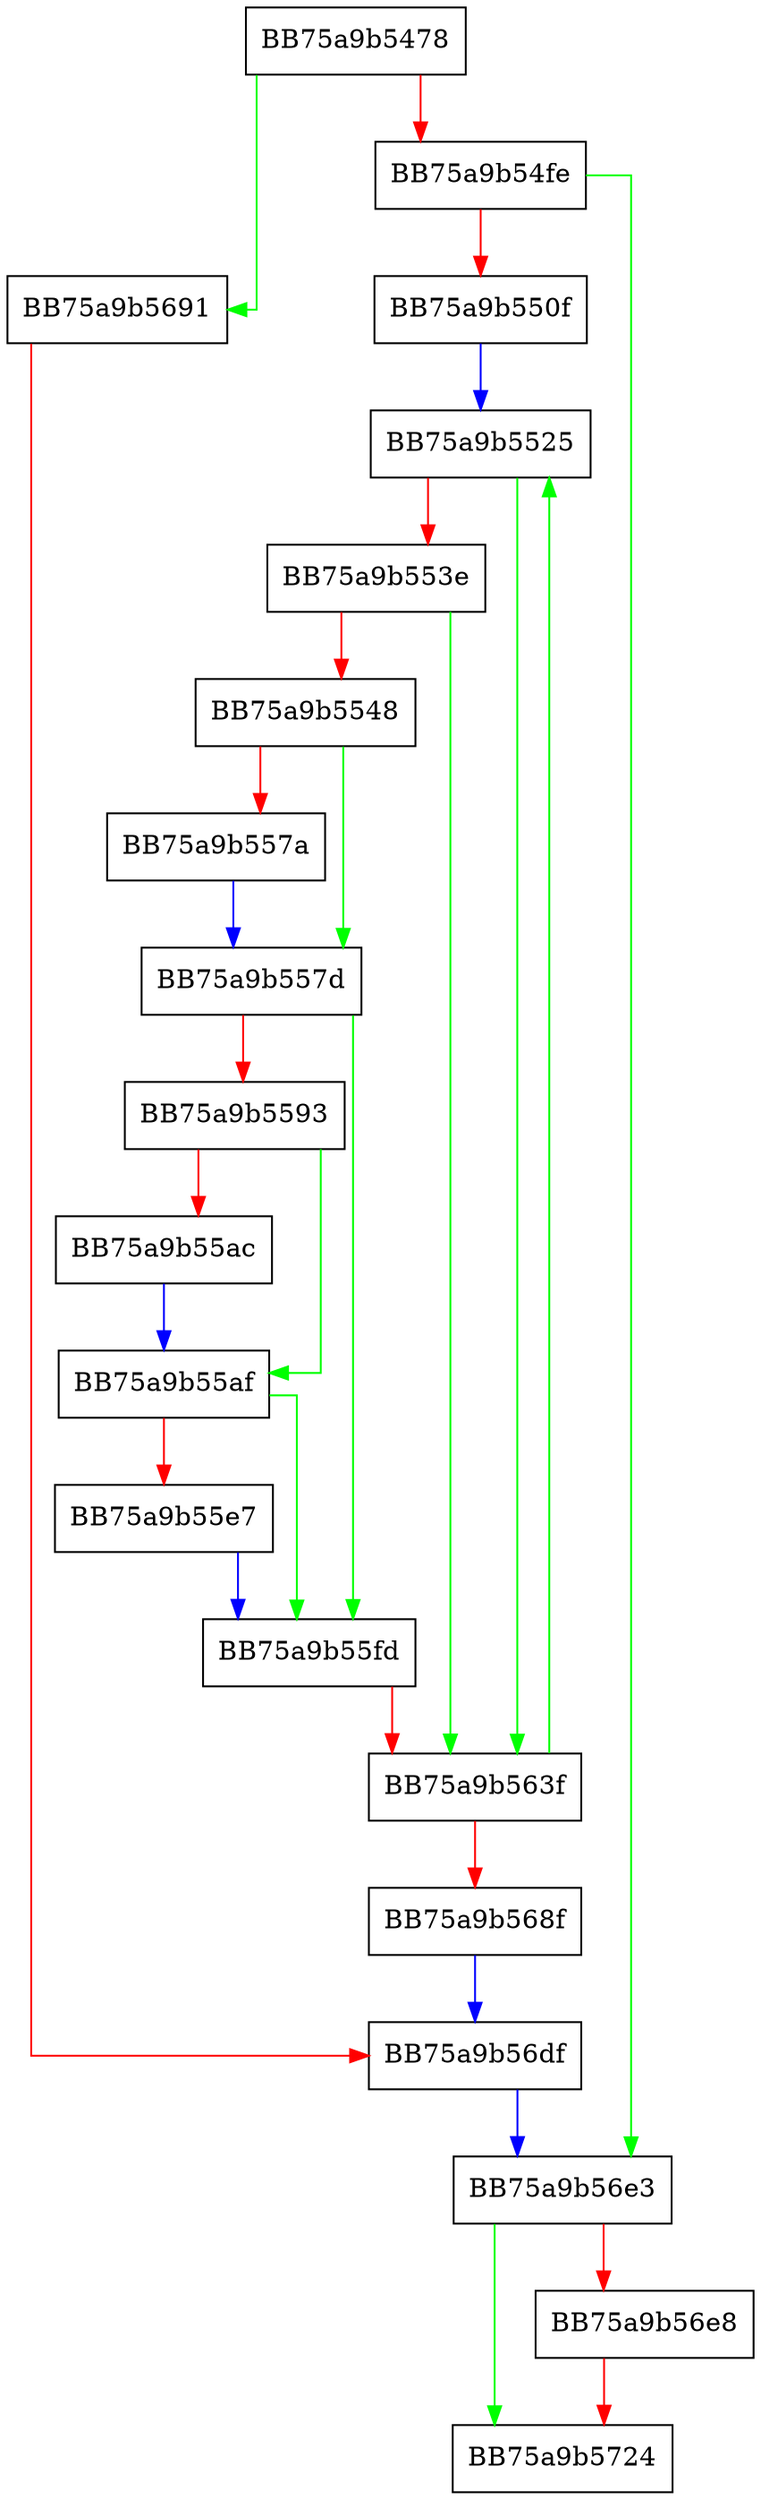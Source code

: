 digraph _get_restricted_folders {
  node [shape="box"];
  graph [splines=ortho];
  BB75a9b5478 -> BB75a9b5691 [color="green"];
  BB75a9b5478 -> BB75a9b54fe [color="red"];
  BB75a9b54fe -> BB75a9b56e3 [color="green"];
  BB75a9b54fe -> BB75a9b550f [color="red"];
  BB75a9b550f -> BB75a9b5525 [color="blue"];
  BB75a9b5525 -> BB75a9b563f [color="green"];
  BB75a9b5525 -> BB75a9b553e [color="red"];
  BB75a9b553e -> BB75a9b563f [color="green"];
  BB75a9b553e -> BB75a9b5548 [color="red"];
  BB75a9b5548 -> BB75a9b557d [color="green"];
  BB75a9b5548 -> BB75a9b557a [color="red"];
  BB75a9b557a -> BB75a9b557d [color="blue"];
  BB75a9b557d -> BB75a9b55fd [color="green"];
  BB75a9b557d -> BB75a9b5593 [color="red"];
  BB75a9b5593 -> BB75a9b55af [color="green"];
  BB75a9b5593 -> BB75a9b55ac [color="red"];
  BB75a9b55ac -> BB75a9b55af [color="blue"];
  BB75a9b55af -> BB75a9b55fd [color="green"];
  BB75a9b55af -> BB75a9b55e7 [color="red"];
  BB75a9b55e7 -> BB75a9b55fd [color="blue"];
  BB75a9b55fd -> BB75a9b563f [color="red"];
  BB75a9b563f -> BB75a9b5525 [color="green"];
  BB75a9b563f -> BB75a9b568f [color="red"];
  BB75a9b568f -> BB75a9b56df [color="blue"];
  BB75a9b5691 -> BB75a9b56df [color="red"];
  BB75a9b56df -> BB75a9b56e3 [color="blue"];
  BB75a9b56e3 -> BB75a9b5724 [color="green"];
  BB75a9b56e3 -> BB75a9b56e8 [color="red"];
  BB75a9b56e8 -> BB75a9b5724 [color="red"];
}